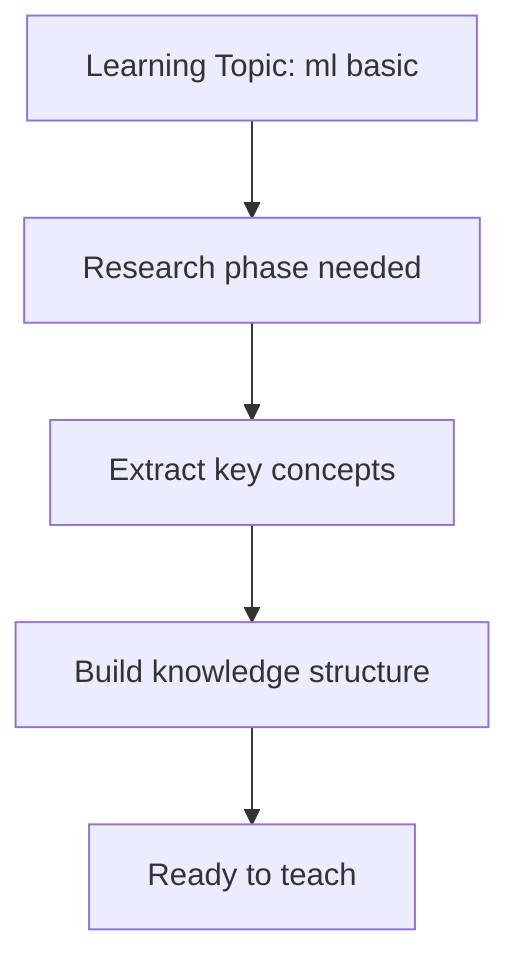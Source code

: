 graph TD
    Start["Learning Topic: ml basic"]
    Start --> Research["Research phase needed"]
    Research --> Concepts["Extract key concepts"]
    Concepts --> Structure["Build knowledge structure"]
    Structure --> Teach["Ready to teach"]
    
    %% This will be expanded during research phase